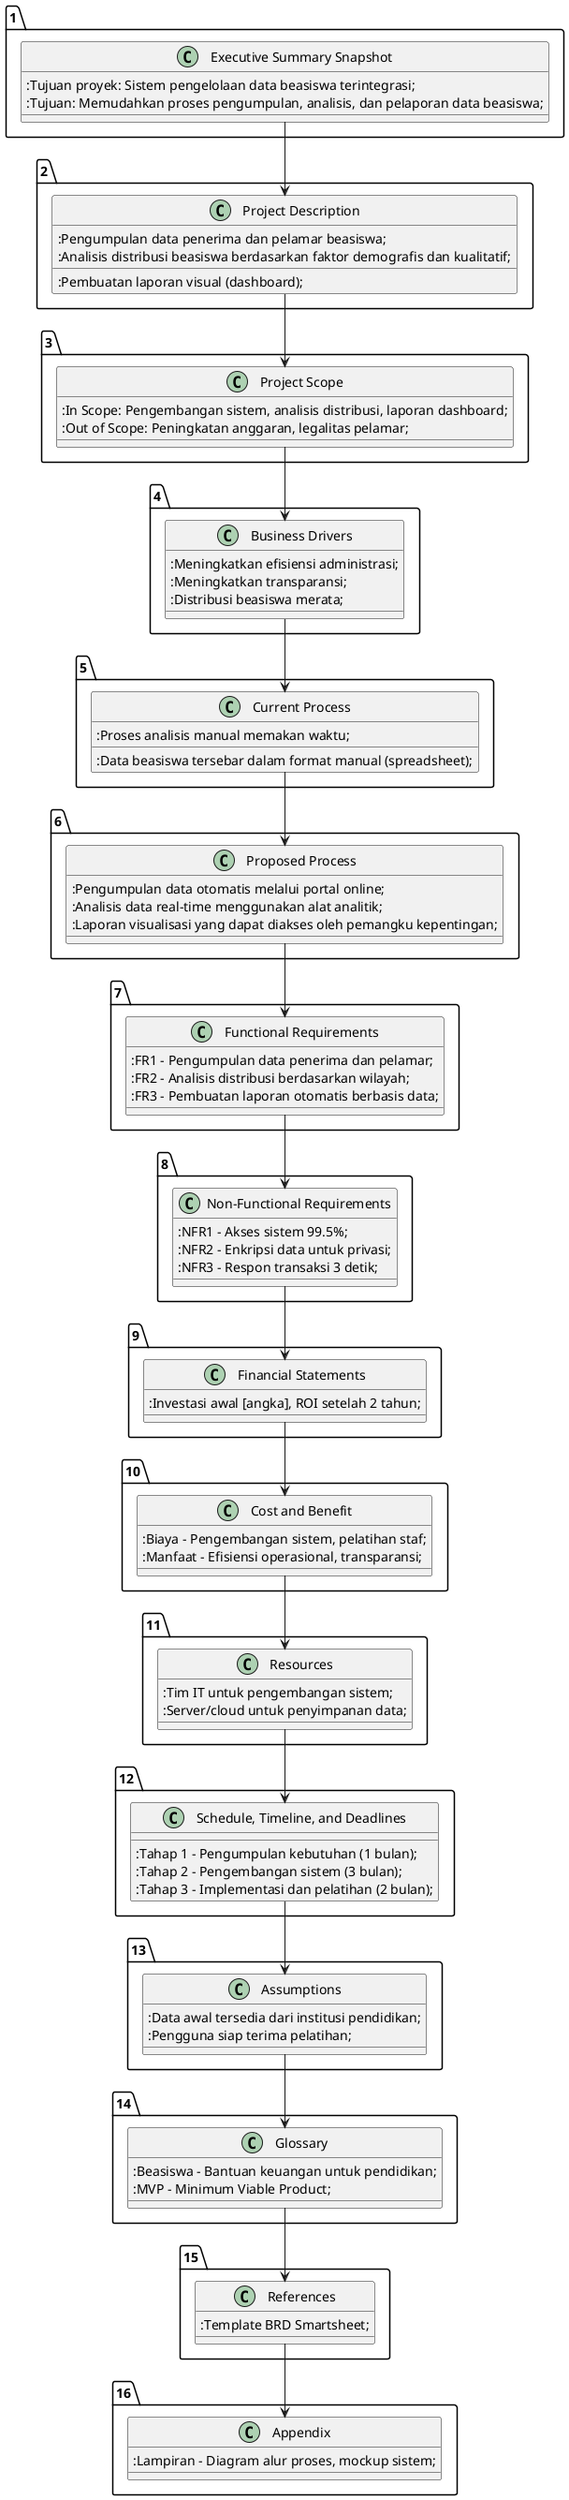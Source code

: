 @startuml mahasiswa

!define RECTANGLE class

RECTANGLE "1. Executive Summary Snapshot" {
  :Tujuan proyek: Sistem pengelolaan data beasiswa terintegrasi;
  :Tujuan: Memudahkan proses pengumpulan, analisis, dan pelaporan data beasiswa;
}

RECTANGLE "2. Project Description" {
  :Pengumpulan data penerima dan pelamar beasiswa;
  :Analisis distribusi beasiswa berdasarkan faktor demografis dan kualitatif;
  :Pembuatan laporan visual (dashboard);
}

RECTANGLE "3. Project Scope" {
  :In Scope: Pengembangan sistem, analisis distribusi, laporan dashboard;
  :Out of Scope: Peningkatan anggaran, legalitas pelamar;
}

RECTANGLE "4. Business Drivers" {
  :Meningkatkan efisiensi administrasi;
  :Meningkatkan transparansi;
  :Distribusi beasiswa merata;
}

RECTANGLE "5. Current Process" {
  :Data beasiswa tersebar dalam format manual (spreadsheet);
  :Proses analisis manual memakan waktu;
}

RECTANGLE "6. Proposed Process" {
  :Pengumpulan data otomatis melalui portal online;
  :Analisis data real-time menggunakan alat analitik;
  :Laporan visualisasi yang dapat diakses oleh pemangku kepentingan;
}

RECTANGLE "7. Functional Requirements" {
  :FR1 - Pengumpulan data penerima dan pelamar;
  :FR2 - Analisis distribusi berdasarkan wilayah;
  :FR3 - Pembuatan laporan otomatis berbasis data;
}

RECTANGLE "8. Non-Functional Requirements" {
  :NFR1 - Akses sistem 99.5%;
  :NFR2 - Enkripsi data untuk privasi;
  :NFR3 - Respon transaksi 3 detik;
}

RECTANGLE "9. Financial Statements" {
  :Investasi awal [angka], ROI setelah 2 tahun;
}

RECTANGLE "10. Cost and Benefit" {
  :Biaya - Pengembangan sistem, pelatihan staf;
  :Manfaat - Efisiensi operasional, transparansi;
}

RECTANGLE "11. Resources" {
  :Tim IT untuk pengembangan sistem;
  :Server/cloud untuk penyimpanan data;
}

RECTANGLE "12. Schedule, Timeline, and Deadlines" {
  :Tahap 1 - Pengumpulan kebutuhan (1 bulan);
  :Tahap 2 - Pengembangan sistem (3 bulan);
  :Tahap 3 - Implementasi dan pelatihan (2 bulan);
}

RECTANGLE "13. Assumptions" {
  :Data awal tersedia dari institusi pendidikan;
  :Pengguna siap terima pelatihan;
}

RECTANGLE "14. Glossary" {
  :Beasiswa - Bantuan keuangan untuk pendidikan;
  :MVP - Minimum Viable Product;
}

RECTANGLE "15. References" {
  :Template BRD Smartsheet;
}

RECTANGLE "16. Appendix" {
  :Lampiran - Diagram alur proses, mockup sistem;
}

"1. Executive Summary Snapshot" --> "2. Project Description"
"2. Project Description" --> "3. Project Scope"
"3. Project Scope" --> "4. Business Drivers"
"4. Business Drivers" --> "5. Current Process"
"5. Current Process" --> "6. Proposed Process"
"6. Proposed Process" --> "7. Functional Requirements"
"7. Functional Requirements" --> "8. Non-Functional Requirements"
"8. Non-Functional Requirements" --> "9. Financial Statements"
"9. Financial Statements" --> "10. Cost and Benefit"
"10. Cost and Benefit" --> "11. Resources"
"11. Resources" --> "12. Schedule, Timeline, and Deadlines"
"12. Schedule, Timeline, and Deadlines" --> "13. Assumptions"
"13. Assumptions" --> "14. Glossary"
"14. Glossary" --> "15. References"
"15. References" --> "16. Appendix"

@enduml
